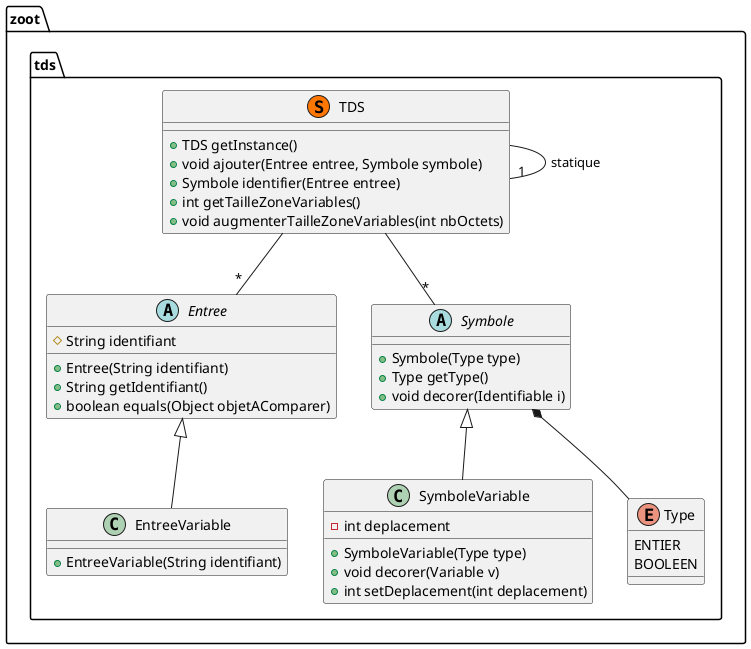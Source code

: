 @startuml "tds"

namespace zoot.tds {
  ' Includes

  ' Classes
  class TDS << (S,#FF7700) >> {
    + TDS getInstance()
    + void ajouter(Entree entree, Symbole symbole)
    + Symbole identifier(Entree entree)
    + int getTailleZoneVariables()
    + void augmenterTailleZoneVariables(int nbOctets)
  }

  abstract class Entree {
    # String identifiant
    + Entree(String identifiant)
    + String getIdentifiant()
    + boolean equals(Object objetAComparer)
  }

  class EntreeVariable {
    + EntreeVariable(String identifiant)
  }

  abstract class Symbole {
    + Symbole(Type type)
    + Type getType()
    + void decorer(Identifiable i)
  }

  class SymboleVariable {
    - int deplacement
    + SymboleVariable(Type type)
    + void decorer(Variable v)
    + int setDeplacement(int deplacement)
  }

  enum Type {
    ENTIER
    BOOLEEN
  }

  ' Relations entre les classes
  TDS --"1" TDS : statique
  TDS --"*" Entree
  TDS --"*" Symbole
  Symbole *-- Type
  SymboleVariable -up-|> Symbole
  EntreeVariable -up-|> Entree
}

@enduml
